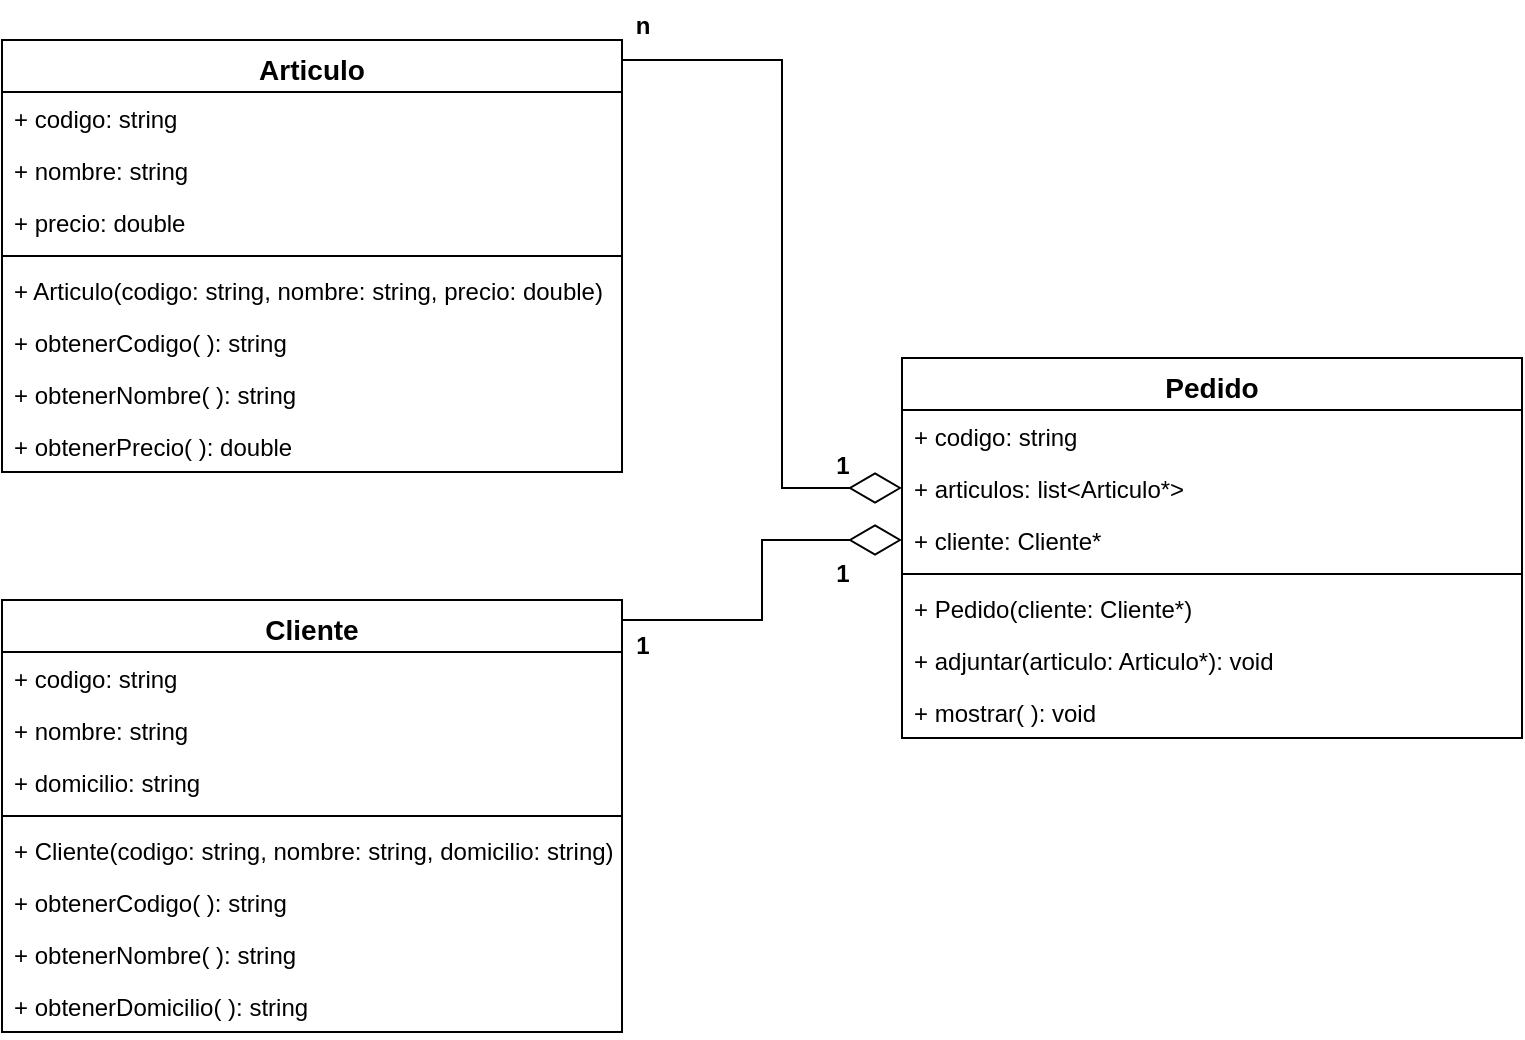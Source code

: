 <mxfile version="24.7.17">
  <diagram name="Página-1" id="Z9m40eZqDg4Fgi3BJzhr">
    <mxGraphModel dx="332" dy="515" grid="1" gridSize="10" guides="1" tooltips="1" connect="1" arrows="1" fold="1" page="1" pageScale="1" pageWidth="827" pageHeight="1169" math="0" shadow="0">
      <root>
        <mxCell id="0" />
        <mxCell id="1" parent="0" />
        <mxCell id="R549FV-vUU6F0KCQ6JtP-2" value="&lt;span style=&quot;font-size: 14px;&quot;&gt;Articulo&lt;/span&gt;" style="swimlane;fontStyle=1;align=center;verticalAlign=top;childLayout=stackLayout;horizontal=1;startSize=26;horizontalStack=0;resizeParent=1;resizeParentMax=0;resizeLast=0;collapsible=1;marginBottom=0;whiteSpace=wrap;html=1;" vertex="1" parent="1">
          <mxGeometry x="40" y="40" width="310" height="216" as="geometry" />
        </mxCell>
        <mxCell id="R549FV-vUU6F0KCQ6JtP-3" value="+ codigo: string" style="text;strokeColor=none;fillColor=none;align=left;verticalAlign=top;spacingLeft=4;spacingRight=4;overflow=hidden;rotatable=0;points=[[0,0.5],[1,0.5]];portConstraint=eastwest;whiteSpace=wrap;html=1;" vertex="1" parent="R549FV-vUU6F0KCQ6JtP-2">
          <mxGeometry y="26" width="310" height="26" as="geometry" />
        </mxCell>
        <mxCell id="R549FV-vUU6F0KCQ6JtP-10" value="+ nombre: string" style="text;strokeColor=none;fillColor=none;align=left;verticalAlign=top;spacingLeft=4;spacingRight=4;overflow=hidden;rotatable=0;points=[[0,0.5],[1,0.5]];portConstraint=eastwest;whiteSpace=wrap;html=1;" vertex="1" parent="R549FV-vUU6F0KCQ6JtP-2">
          <mxGeometry y="52" width="310" height="26" as="geometry" />
        </mxCell>
        <mxCell id="R549FV-vUU6F0KCQ6JtP-9" value="+ precio: double" style="text;strokeColor=none;fillColor=none;align=left;verticalAlign=top;spacingLeft=4;spacingRight=4;overflow=hidden;rotatable=0;points=[[0,0.5],[1,0.5]];portConstraint=eastwest;whiteSpace=wrap;html=1;" vertex="1" parent="R549FV-vUU6F0KCQ6JtP-2">
          <mxGeometry y="78" width="310" height="26" as="geometry" />
        </mxCell>
        <mxCell id="R549FV-vUU6F0KCQ6JtP-4" value="" style="line;strokeWidth=1;fillColor=none;align=left;verticalAlign=middle;spacingTop=-1;spacingLeft=3;spacingRight=3;rotatable=0;labelPosition=right;points=[];portConstraint=eastwest;strokeColor=inherit;" vertex="1" parent="R549FV-vUU6F0KCQ6JtP-2">
          <mxGeometry y="104" width="310" height="8" as="geometry" />
        </mxCell>
        <mxCell id="R549FV-vUU6F0KCQ6JtP-36" value="+ Articulo(codigo: string, nombre: string, precio: double)&amp;nbsp;" style="text;strokeColor=none;fillColor=none;align=left;verticalAlign=top;spacingLeft=4;spacingRight=4;overflow=hidden;rotatable=0;points=[[0,0.5],[1,0.5]];portConstraint=eastwest;whiteSpace=wrap;html=1;" vertex="1" parent="R549FV-vUU6F0KCQ6JtP-2">
          <mxGeometry y="112" width="310" height="26" as="geometry" />
        </mxCell>
        <mxCell id="R549FV-vUU6F0KCQ6JtP-6" value="+ obtenerCodigo( ): string" style="text;strokeColor=none;fillColor=none;align=left;verticalAlign=top;spacingLeft=4;spacingRight=4;overflow=hidden;rotatable=0;points=[[0,0.5],[1,0.5]];portConstraint=eastwest;whiteSpace=wrap;html=1;" vertex="1" parent="R549FV-vUU6F0KCQ6JtP-2">
          <mxGeometry y="138" width="310" height="26" as="geometry" />
        </mxCell>
        <mxCell id="R549FV-vUU6F0KCQ6JtP-7" value="+ obtenerNombre( ): string" style="text;strokeColor=none;fillColor=none;align=left;verticalAlign=top;spacingLeft=4;spacingRight=4;overflow=hidden;rotatable=0;points=[[0,0.5],[1,0.5]];portConstraint=eastwest;whiteSpace=wrap;html=1;" vertex="1" parent="R549FV-vUU6F0KCQ6JtP-2">
          <mxGeometry y="164" width="310" height="26" as="geometry" />
        </mxCell>
        <mxCell id="R549FV-vUU6F0KCQ6JtP-11" value="+ obtenerPrecio( ): double" style="text;strokeColor=none;fillColor=none;align=left;verticalAlign=top;spacingLeft=4;spacingRight=4;overflow=hidden;rotatable=0;points=[[0,0.5],[1,0.5]];portConstraint=eastwest;whiteSpace=wrap;html=1;" vertex="1" parent="R549FV-vUU6F0KCQ6JtP-2">
          <mxGeometry y="190" width="310" height="26" as="geometry" />
        </mxCell>
        <mxCell id="R549FV-vUU6F0KCQ6JtP-12" value="&lt;span style=&quot;font-size: 14px;&quot;&gt;Cliente&lt;/span&gt;" style="swimlane;fontStyle=1;align=center;verticalAlign=top;childLayout=stackLayout;horizontal=1;startSize=26;horizontalStack=0;resizeParent=1;resizeParentMax=0;resizeLast=0;collapsible=1;marginBottom=0;whiteSpace=wrap;html=1;" vertex="1" parent="1">
          <mxGeometry x="40" y="320" width="310" height="216" as="geometry" />
        </mxCell>
        <mxCell id="R549FV-vUU6F0KCQ6JtP-13" value="+ codigo: string" style="text;strokeColor=none;fillColor=none;align=left;verticalAlign=top;spacingLeft=4;spacingRight=4;overflow=hidden;rotatable=0;points=[[0,0.5],[1,0.5]];portConstraint=eastwest;whiteSpace=wrap;html=1;" vertex="1" parent="R549FV-vUU6F0KCQ6JtP-12">
          <mxGeometry y="26" width="310" height="26" as="geometry" />
        </mxCell>
        <mxCell id="R549FV-vUU6F0KCQ6JtP-14" value="+ nombre: string" style="text;strokeColor=none;fillColor=none;align=left;verticalAlign=top;spacingLeft=4;spacingRight=4;overflow=hidden;rotatable=0;points=[[0,0.5],[1,0.5]];portConstraint=eastwest;whiteSpace=wrap;html=1;" vertex="1" parent="R549FV-vUU6F0KCQ6JtP-12">
          <mxGeometry y="52" width="310" height="26" as="geometry" />
        </mxCell>
        <mxCell id="R549FV-vUU6F0KCQ6JtP-15" value="+ domicilio: string" style="text;strokeColor=none;fillColor=none;align=left;verticalAlign=top;spacingLeft=4;spacingRight=4;overflow=hidden;rotatable=0;points=[[0,0.5],[1,0.5]];portConstraint=eastwest;whiteSpace=wrap;html=1;" vertex="1" parent="R549FV-vUU6F0KCQ6JtP-12">
          <mxGeometry y="78" width="310" height="26" as="geometry" />
        </mxCell>
        <mxCell id="R549FV-vUU6F0KCQ6JtP-16" value="" style="line;strokeWidth=1;fillColor=none;align=left;verticalAlign=middle;spacingTop=-1;spacingLeft=3;spacingRight=3;rotatable=0;labelPosition=right;points=[];portConstraint=eastwest;strokeColor=inherit;" vertex="1" parent="R549FV-vUU6F0KCQ6JtP-12">
          <mxGeometry y="104" width="310" height="8" as="geometry" />
        </mxCell>
        <mxCell id="R549FV-vUU6F0KCQ6JtP-37" value="+ Cliente(codigo: string, nombre: string, domicilio: string)" style="text;strokeColor=none;fillColor=none;align=left;verticalAlign=top;spacingLeft=4;spacingRight=4;overflow=hidden;rotatable=0;points=[[0,0.5],[1,0.5]];portConstraint=eastwest;whiteSpace=wrap;html=1;" vertex="1" parent="R549FV-vUU6F0KCQ6JtP-12">
          <mxGeometry y="112" width="310" height="26" as="geometry" />
        </mxCell>
        <mxCell id="R549FV-vUU6F0KCQ6JtP-17" value="+ obtenerCodigo( ): string" style="text;strokeColor=none;fillColor=none;align=left;verticalAlign=top;spacingLeft=4;spacingRight=4;overflow=hidden;rotatable=0;points=[[0,0.5],[1,0.5]];portConstraint=eastwest;whiteSpace=wrap;html=1;" vertex="1" parent="R549FV-vUU6F0KCQ6JtP-12">
          <mxGeometry y="138" width="310" height="26" as="geometry" />
        </mxCell>
        <mxCell id="R549FV-vUU6F0KCQ6JtP-18" value="+ obtenerNombre( ): string" style="text;strokeColor=none;fillColor=none;align=left;verticalAlign=top;spacingLeft=4;spacingRight=4;overflow=hidden;rotatable=0;points=[[0,0.5],[1,0.5]];portConstraint=eastwest;whiteSpace=wrap;html=1;" vertex="1" parent="R549FV-vUU6F0KCQ6JtP-12">
          <mxGeometry y="164" width="310" height="26" as="geometry" />
        </mxCell>
        <mxCell id="R549FV-vUU6F0KCQ6JtP-19" value="+ obtenerDomicilio( ): string" style="text;strokeColor=none;fillColor=none;align=left;verticalAlign=top;spacingLeft=4;spacingRight=4;overflow=hidden;rotatable=0;points=[[0,0.5],[1,0.5]];portConstraint=eastwest;whiteSpace=wrap;html=1;" vertex="1" parent="R549FV-vUU6F0KCQ6JtP-12">
          <mxGeometry y="190" width="310" height="26" as="geometry" />
        </mxCell>
        <mxCell id="R549FV-vUU6F0KCQ6JtP-31" value="1" style="text;align=center;fontStyle=1;verticalAlign=middle;spacingLeft=3;spacingRight=3;strokeColor=none;rotatable=0;points=[[0,0.5],[1,0.5]];portConstraint=eastwest;html=1;" vertex="1" parent="1">
          <mxGeometry x="350" y="330" width="20" height="26" as="geometry" />
        </mxCell>
        <mxCell id="R549FV-vUU6F0KCQ6JtP-32" value="1" style="text;align=center;fontStyle=1;verticalAlign=middle;spacingLeft=3;spacingRight=3;strokeColor=none;rotatable=0;points=[[0,0.5],[1,0.5]];portConstraint=eastwest;html=1;" vertex="1" parent="1">
          <mxGeometry x="450" y="294" width="20" height="26" as="geometry" />
        </mxCell>
        <mxCell id="R549FV-vUU6F0KCQ6JtP-33" value="1" style="text;align=center;fontStyle=1;verticalAlign=middle;spacingLeft=3;spacingRight=3;strokeColor=none;rotatable=0;points=[[0,0.5],[1,0.5]];portConstraint=eastwest;html=1;" vertex="1" parent="1">
          <mxGeometry x="450" y="240" width="20" height="26" as="geometry" />
        </mxCell>
        <mxCell id="R549FV-vUU6F0KCQ6JtP-34" value="n" style="text;align=center;fontStyle=1;verticalAlign=middle;spacingLeft=3;spacingRight=3;strokeColor=none;rotatable=0;points=[[0,0.5],[1,0.5]];portConstraint=eastwest;html=1;" vertex="1" parent="1">
          <mxGeometry x="350" y="20" width="20" height="26" as="geometry" />
        </mxCell>
        <mxCell id="R549FV-vUU6F0KCQ6JtP-38" value="&lt;span style=&quot;font-size: 14px;&quot;&gt;Pedido&lt;/span&gt;" style="swimlane;fontStyle=1;align=center;verticalAlign=top;childLayout=stackLayout;horizontal=1;startSize=26;horizontalStack=0;resizeParent=1;resizeParentMax=0;resizeLast=0;collapsible=1;marginBottom=0;whiteSpace=wrap;html=1;" vertex="1" parent="1">
          <mxGeometry x="490" y="199" width="310" height="190" as="geometry" />
        </mxCell>
        <mxCell id="R549FV-vUU6F0KCQ6JtP-39" value="+ codigo: string" style="text;strokeColor=none;fillColor=none;align=left;verticalAlign=top;spacingLeft=4;spacingRight=4;overflow=hidden;rotatable=0;points=[[0,0.5],[1,0.5]];portConstraint=eastwest;whiteSpace=wrap;html=1;" vertex="1" parent="R549FV-vUU6F0KCQ6JtP-38">
          <mxGeometry y="26" width="310" height="26" as="geometry" />
        </mxCell>
        <mxCell id="R549FV-vUU6F0KCQ6JtP-40" value="+ articulos: list&amp;lt;Articulo*&amp;gt;" style="text;strokeColor=none;fillColor=none;align=left;verticalAlign=top;spacingLeft=4;spacingRight=4;overflow=hidden;rotatable=0;points=[[0,0.5],[1,0.5]];portConstraint=eastwest;whiteSpace=wrap;html=1;" vertex="1" parent="R549FV-vUU6F0KCQ6JtP-38">
          <mxGeometry y="52" width="310" height="26" as="geometry" />
        </mxCell>
        <mxCell id="R549FV-vUU6F0KCQ6JtP-41" value="+ cliente: Cliente*" style="text;strokeColor=none;fillColor=none;align=left;verticalAlign=top;spacingLeft=4;spacingRight=4;overflow=hidden;rotatable=0;points=[[0,0.5],[1,0.5]];portConstraint=eastwest;whiteSpace=wrap;html=1;" vertex="1" parent="R549FV-vUU6F0KCQ6JtP-38">
          <mxGeometry y="78" width="310" height="26" as="geometry" />
        </mxCell>
        <mxCell id="R549FV-vUU6F0KCQ6JtP-42" value="" style="line;strokeWidth=1;fillColor=none;align=left;verticalAlign=middle;spacingTop=-1;spacingLeft=3;spacingRight=3;rotatable=0;labelPosition=right;points=[];portConstraint=eastwest;strokeColor=inherit;" vertex="1" parent="R549FV-vUU6F0KCQ6JtP-38">
          <mxGeometry y="104" width="310" height="8" as="geometry" />
        </mxCell>
        <mxCell id="R549FV-vUU6F0KCQ6JtP-43" value="+ Pedido(cliente: Cliente*)" style="text;strokeColor=none;fillColor=none;align=left;verticalAlign=top;spacingLeft=4;spacingRight=4;overflow=hidden;rotatable=0;points=[[0,0.5],[1,0.5]];portConstraint=eastwest;whiteSpace=wrap;html=1;" vertex="1" parent="R549FV-vUU6F0KCQ6JtP-38">
          <mxGeometry y="112" width="310" height="26" as="geometry" />
        </mxCell>
        <mxCell id="R549FV-vUU6F0KCQ6JtP-44" value="+ adjuntar(articulo: Articulo*): void" style="text;strokeColor=none;fillColor=none;align=left;verticalAlign=top;spacingLeft=4;spacingRight=4;overflow=hidden;rotatable=0;points=[[0,0.5],[1,0.5]];portConstraint=eastwest;whiteSpace=wrap;html=1;" vertex="1" parent="R549FV-vUU6F0KCQ6JtP-38">
          <mxGeometry y="138" width="310" height="26" as="geometry" />
        </mxCell>
        <mxCell id="R549FV-vUU6F0KCQ6JtP-45" value="+ mostrar( ): void" style="text;strokeColor=none;fillColor=none;align=left;verticalAlign=top;spacingLeft=4;spacingRight=4;overflow=hidden;rotatable=0;points=[[0,0.5],[1,0.5]];portConstraint=eastwest;whiteSpace=wrap;html=1;" vertex="1" parent="R549FV-vUU6F0KCQ6JtP-38">
          <mxGeometry y="164" width="310" height="26" as="geometry" />
        </mxCell>
        <mxCell id="R549FV-vUU6F0KCQ6JtP-47" value="" style="endArrow=diamondThin;endFill=0;endSize=24;html=1;rounded=0;entryX=0;entryY=0.5;entryDx=0;entryDy=0;" edge="1" parent="1" target="R549FV-vUU6F0KCQ6JtP-40">
          <mxGeometry width="160" relative="1" as="geometry">
            <mxPoint x="350" y="50" as="sourcePoint" />
            <mxPoint x="430" y="270" as="targetPoint" />
            <Array as="points">
              <mxPoint x="430" y="50" />
              <mxPoint x="430" y="264" />
            </Array>
          </mxGeometry>
        </mxCell>
        <mxCell id="R549FV-vUU6F0KCQ6JtP-48" value="" style="endArrow=diamondThin;endFill=0;endSize=24;html=1;rounded=0;entryX=0;entryY=0.5;entryDx=0;entryDy=0;" edge="1" parent="1" target="R549FV-vUU6F0KCQ6JtP-41">
          <mxGeometry width="160" relative="1" as="geometry">
            <mxPoint x="350" y="330" as="sourcePoint" />
            <mxPoint x="510" y="330" as="targetPoint" />
            <Array as="points">
              <mxPoint x="420" y="330" />
              <mxPoint x="420" y="290" />
            </Array>
          </mxGeometry>
        </mxCell>
      </root>
    </mxGraphModel>
  </diagram>
</mxfile>
